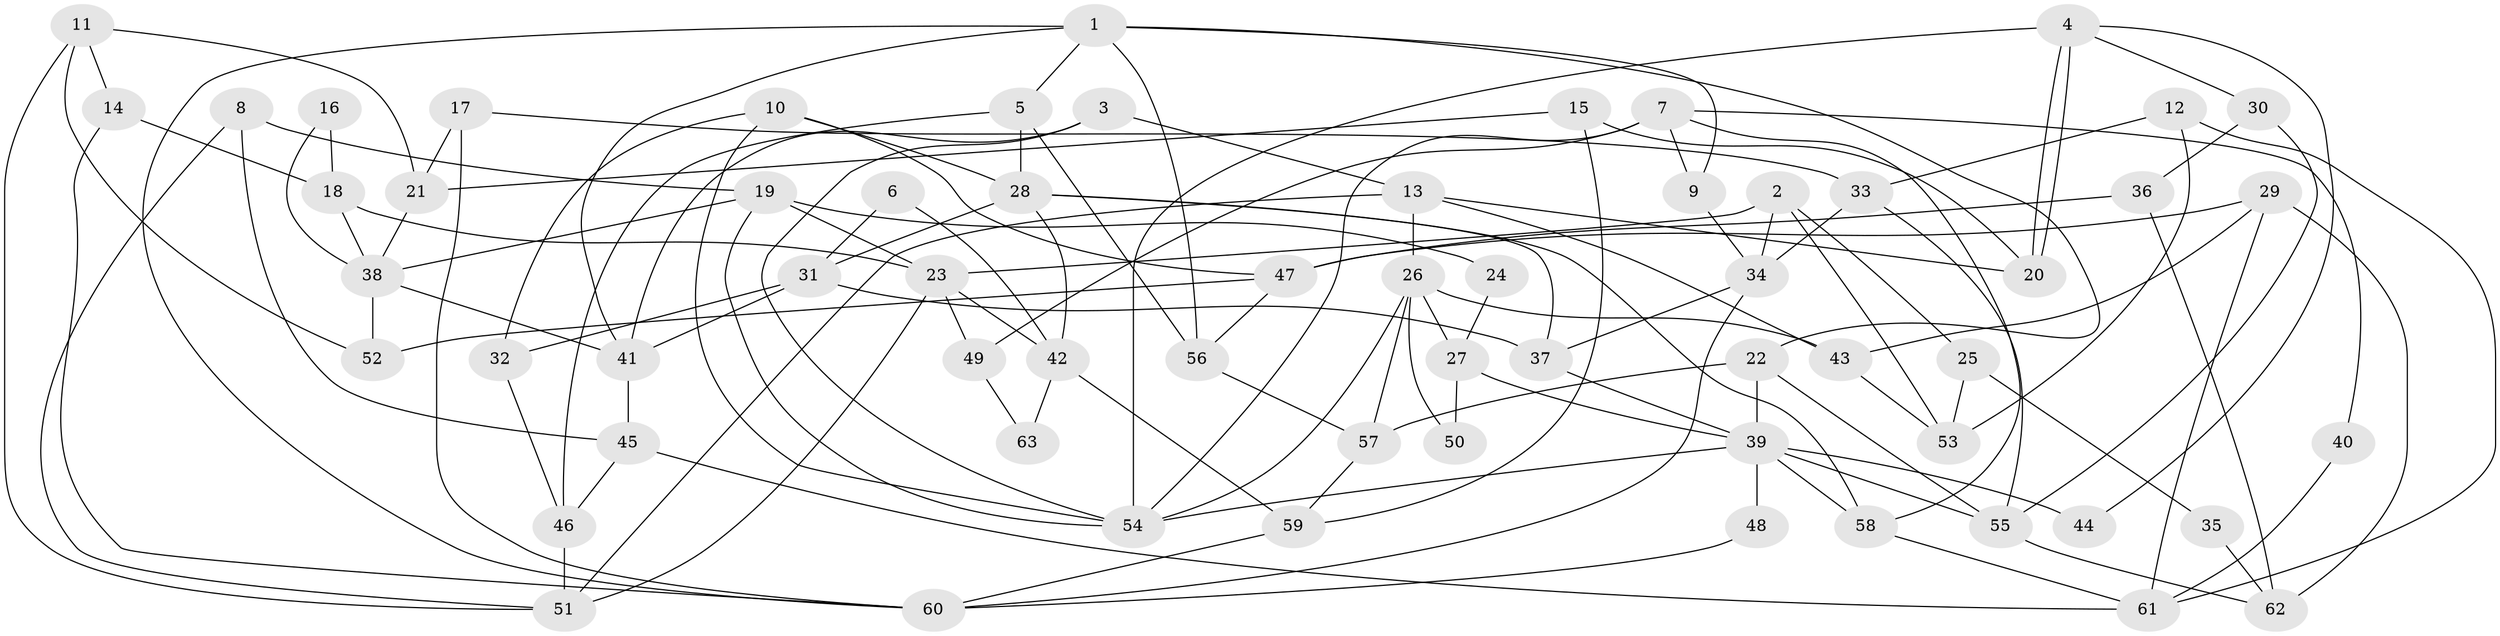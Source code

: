 // coarse degree distribution, {6: 0.23684210526315788, 4: 0.10526315789473684, 5: 0.18421052631578946, 2: 0.13157894736842105, 10: 0.02631578947368421, 8: 0.07894736842105263, 3: 0.15789473684210525, 7: 0.07894736842105263}
// Generated by graph-tools (version 1.1) at 2025/41/03/06/25 10:41:56]
// undirected, 63 vertices, 126 edges
graph export_dot {
graph [start="1"]
  node [color=gray90,style=filled];
  1;
  2;
  3;
  4;
  5;
  6;
  7;
  8;
  9;
  10;
  11;
  12;
  13;
  14;
  15;
  16;
  17;
  18;
  19;
  20;
  21;
  22;
  23;
  24;
  25;
  26;
  27;
  28;
  29;
  30;
  31;
  32;
  33;
  34;
  35;
  36;
  37;
  38;
  39;
  40;
  41;
  42;
  43;
  44;
  45;
  46;
  47;
  48;
  49;
  50;
  51;
  52;
  53;
  54;
  55;
  56;
  57;
  58;
  59;
  60;
  61;
  62;
  63;
  1 -- 5;
  1 -- 9;
  1 -- 22;
  1 -- 41;
  1 -- 56;
  1 -- 60;
  2 -- 23;
  2 -- 34;
  2 -- 25;
  2 -- 53;
  3 -- 41;
  3 -- 13;
  3 -- 54;
  4 -- 54;
  4 -- 20;
  4 -- 20;
  4 -- 30;
  4 -- 44;
  5 -- 56;
  5 -- 28;
  5 -- 46;
  6 -- 42;
  6 -- 31;
  7 -- 58;
  7 -- 54;
  7 -- 9;
  7 -- 40;
  7 -- 49;
  8 -- 19;
  8 -- 51;
  8 -- 45;
  9 -- 34;
  10 -- 28;
  10 -- 47;
  10 -- 32;
  10 -- 54;
  11 -- 51;
  11 -- 21;
  11 -- 14;
  11 -- 52;
  12 -- 33;
  12 -- 61;
  12 -- 53;
  13 -- 26;
  13 -- 20;
  13 -- 43;
  13 -- 51;
  14 -- 60;
  14 -- 18;
  15 -- 59;
  15 -- 21;
  15 -- 20;
  16 -- 38;
  16 -- 18;
  17 -- 33;
  17 -- 60;
  17 -- 21;
  18 -- 38;
  18 -- 23;
  19 -- 38;
  19 -- 54;
  19 -- 23;
  19 -- 24;
  21 -- 38;
  22 -- 39;
  22 -- 55;
  22 -- 57;
  23 -- 42;
  23 -- 49;
  23 -- 51;
  24 -- 27;
  25 -- 53;
  25 -- 35;
  26 -- 54;
  26 -- 43;
  26 -- 27;
  26 -- 50;
  26 -- 57;
  27 -- 39;
  27 -- 50;
  28 -- 31;
  28 -- 37;
  28 -- 42;
  28 -- 58;
  29 -- 62;
  29 -- 43;
  29 -- 47;
  29 -- 61;
  30 -- 55;
  30 -- 36;
  31 -- 32;
  31 -- 41;
  31 -- 37;
  32 -- 46;
  33 -- 55;
  33 -- 34;
  34 -- 37;
  34 -- 60;
  35 -- 62;
  36 -- 47;
  36 -- 62;
  37 -- 39;
  38 -- 52;
  38 -- 41;
  39 -- 54;
  39 -- 58;
  39 -- 44;
  39 -- 48;
  39 -- 55;
  40 -- 61;
  41 -- 45;
  42 -- 59;
  42 -- 63;
  43 -- 53;
  45 -- 46;
  45 -- 61;
  46 -- 51;
  47 -- 56;
  47 -- 52;
  48 -- 60;
  49 -- 63;
  55 -- 62;
  56 -- 57;
  57 -- 59;
  58 -- 61;
  59 -- 60;
}
